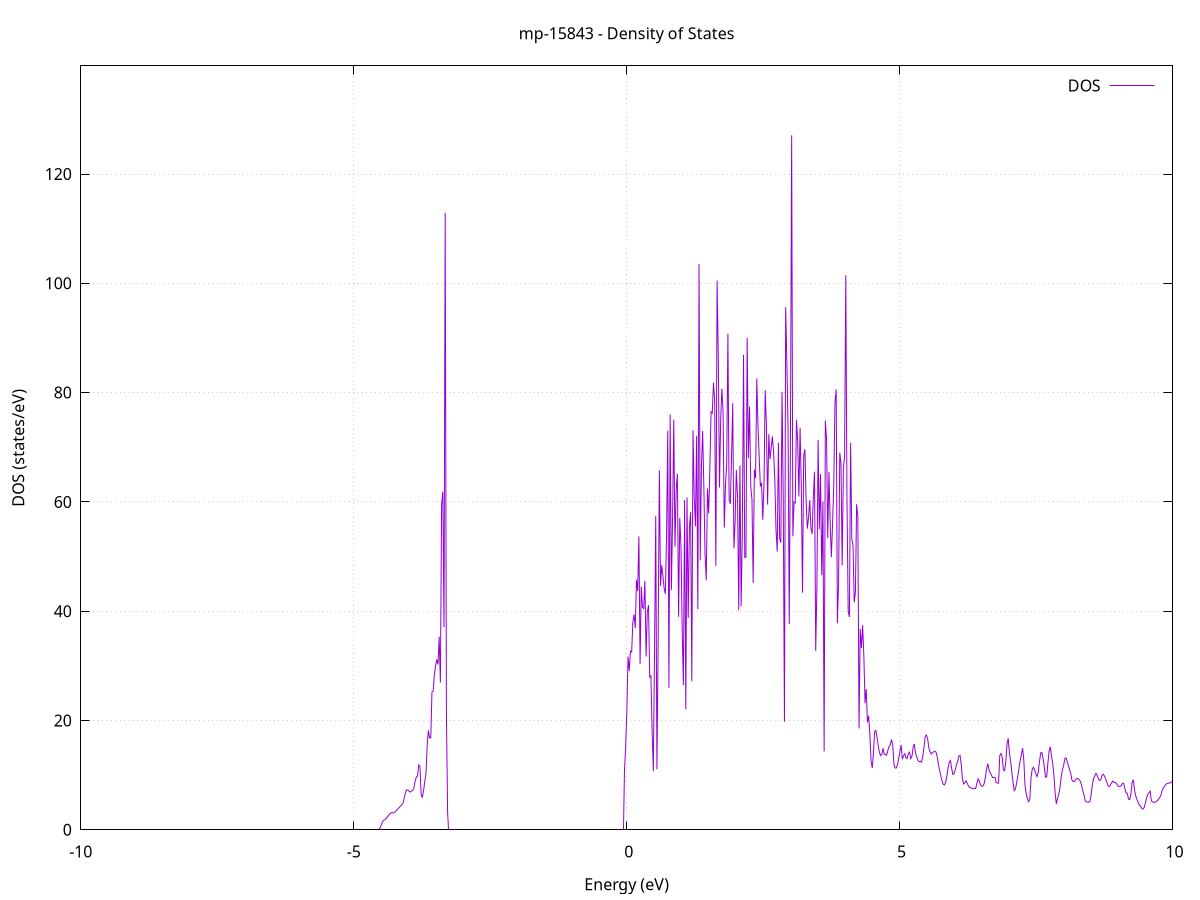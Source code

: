set title 'mp-15843 - Density of States'
set xlabel 'Energy (eV)'
set ylabel 'DOS (states/eV)'
set grid
set xrange [-10:10]
set yrange [0:139.790]
set xzeroaxis lt -1
set terminal png size 800,600
set output 'mp-15843_dos_gnuplot.png'
plot '-' using 1:2 with lines title 'DOS'
-20.161300 0.000000
-20.139200 0.000000
-20.117200 0.000000
-20.095100 0.000000
-20.073100 0.000000
-20.051100 0.000000
-20.029000 0.000000
-20.007000 0.000000
-19.985000 0.000000
-19.962900 0.000000
-19.940900 0.000000
-19.918800 0.000000
-19.896800 0.000000
-19.874800 0.000000
-19.852700 0.000000
-19.830700 0.000000
-19.808600 0.000000
-19.786600 0.000000
-19.764600 0.000000
-19.742500 0.000000
-19.720500 0.000000
-19.698500 0.000000
-19.676400 0.000000
-19.654400 0.000000
-19.632300 0.000000
-19.610300 0.000000
-19.588300 0.000000
-19.566200 0.000000
-19.544200 0.000000
-19.522100 0.000000
-19.500100 0.000000
-19.478100 0.000000
-19.456000 0.000000
-19.434000 0.000000
-19.412000 0.000000
-19.389900 0.000000
-19.367900 0.000000
-19.345800 0.000000
-19.323800 0.000000
-19.301800 0.000000
-19.279700 0.000000
-19.257700 0.000000
-19.235600 0.000000
-19.213600 0.000000
-19.191600 0.000000
-19.169500 0.000000
-19.147500 0.000000
-19.125500 0.000000
-19.103400 0.000000
-19.081400 0.000000
-19.059300 0.000000
-19.037300 0.000000
-19.015300 0.000000
-18.993200 0.000000
-18.971200 0.000000
-18.949100 0.000000
-18.927100 0.000000
-18.905100 0.000000
-18.883000 0.000000
-18.861000 0.000000
-18.839000 0.000000
-18.816900 0.000000
-18.794900 0.000000
-18.772800 0.000000
-18.750800 0.000000
-18.728800 0.000000
-18.706700 0.000000
-18.684700 0.000000
-18.662600 0.000000
-18.640600 0.000000
-18.618600 0.000000
-18.596500 0.000000
-18.574500 0.000000
-18.552500 0.000000
-18.530400 0.000000
-18.508400 0.000000
-18.486300 0.000000
-18.464300 0.000000
-18.442300 0.000000
-18.420200 0.000000
-18.398200 0.000000
-18.376200 0.000000
-18.354100 0.000000
-18.332100 0.000000
-18.310000 0.000000
-18.288000 0.000000
-18.266000 0.000000
-18.243900 0.000000
-18.221900 0.000000
-18.199800 0.000000
-18.177800 0.000000
-18.155800 23137.356800
-18.133700 0.000000
-18.111700 0.000000
-18.089700 0.000000
-18.067600 0.000000
-18.045600 0.000000
-18.023500 0.000000
-18.001500 0.000000
-17.979500 0.000000
-17.957400 0.000000
-17.935400 0.000000
-17.913300 0.000000
-17.891300 0.000000
-17.869300 0.000000
-17.847200 0.000000
-17.825200 0.000000
-17.803200 0.000000
-17.781100 0.000000
-17.759100 0.000000
-17.737000 0.000000
-17.715000 0.000000
-17.693000 0.000000
-17.670900 0.000000
-17.648900 0.000000
-17.626800 0.000000
-17.604800 0.000000
-17.582800 0.000000
-17.560700 0.000000
-17.538700 0.000000
-17.516700 0.000000
-17.494600 0.000000
-17.472600 0.000000
-17.450500 0.000000
-17.428500 0.000000
-17.406500 0.000000
-17.384400 0.000000
-17.362400 0.000000
-17.340300 0.000000
-17.318300 0.000000
-17.296300 0.000000
-17.274200 0.000000
-17.252200 0.000000
-17.230200 0.000000
-17.208100 0.000000
-17.186100 0.000000
-17.164000 0.000000
-17.142000 0.000000
-17.120000 0.000000
-17.097900 0.000000
-17.075900 0.000000
-17.053800 0.000000
-17.031800 0.000000
-17.009800 0.000000
-16.987700 0.000000
-16.965700 0.000000
-16.943700 0.000000
-16.921600 0.000000
-16.899600 0.000000
-16.877500 0.000000
-16.855500 0.000000
-16.833500 0.000000
-16.811400 0.000000
-16.789400 0.000000
-16.767400 0.000000
-16.745300 0.000000
-16.723300 0.000000
-16.701200 0.000000
-16.679200 0.000000
-16.657200 0.000000
-16.635100 0.000000
-16.613100 0.000000
-16.591000 0.000000
-16.569000 0.000000
-16.547000 0.000000
-16.524900 0.000000
-16.502900 0.000000
-16.480900 0.000000
-16.458800 0.000000
-16.436800 0.000000
-16.414700 0.000000
-16.392700 0.000000
-16.370700 0.000000
-16.348600 0.000000
-16.326600 0.000000
-16.304500 0.000000
-16.282500 0.000000
-16.260500 0.000000
-16.238400 0.000000
-16.216400 0.000000
-16.194400 0.000000
-16.172300 0.000000
-16.150300 0.000000
-16.128200 0.000000
-16.106200 0.000000
-16.084200 0.000000
-16.062100 0.000000
-16.040100 0.000000
-16.018000 0.000000
-15.996000 0.000000
-15.974000 0.000000
-15.951900 0.000000
-15.929900 0.000000
-15.907900 0.000000
-15.885800 0.000000
-15.863800 0.000000
-15.841700 0.000000
-15.819700 0.000000
-15.797700 0.000000
-15.775600 0.000000
-15.753600 0.000000
-15.731500 0.000000
-15.709500 0.000000
-15.687500 0.000000
-15.665400 0.000000
-15.643400 0.000000
-15.621400 0.000000
-15.599300 0.000000
-15.577300 0.000000
-15.555200 0.000000
-15.533200 0.000000
-15.511200 0.000000
-15.489100 0.000000
-15.467100 0.000000
-15.445100 0.000000
-15.423000 0.000000
-15.401000 0.000000
-15.378900 0.000000
-15.356900 0.000000
-15.334900 0.000000
-15.312800 0.000000
-15.290800 0.000000
-15.268700 0.000000
-15.246700 0.000000
-15.224700 0.000000
-15.202600 0.000000
-15.180600 0.000000
-15.158600 0.000000
-15.136500 0.000000
-15.114500 0.000000
-15.092400 0.000000
-15.070400 0.000000
-15.048400 0.000000
-15.026300 0.000000
-15.004300 0.000000
-14.982200 0.000000
-14.960200 0.000000
-14.938200 0.000000
-14.916100 0.000000
-14.894100 0.000000
-14.872100 0.000000
-14.850000 0.000000
-14.828000 0.000000
-14.805900 0.000000
-14.783900 0.000000
-14.761900 0.000000
-14.739800 0.000000
-14.717800 0.000000
-14.695700 0.000000
-14.673700 0.000000
-14.651700 0.000000
-14.629600 0.000000
-14.607600 0.000000
-14.585600 0.000000
-14.563500 0.000000
-14.541500 0.000000
-14.519400 0.000000
-14.497400 0.000000
-14.475400 0.000000
-14.453300 0.000000
-14.431300 0.000000
-14.409200 0.000000
-14.387200 0.000000
-14.365200 0.000000
-14.343100 0.000000
-14.321100 0.000000
-14.299100 0.000000
-14.277000 0.000000
-14.255000 0.000000
-14.232900 0.000000
-14.210900 0.000000
-14.188900 0.000000
-14.166800 0.000000
-14.144800 0.000000
-14.122700 0.000000
-14.100700 0.000000
-14.078700 0.000000
-14.056600 0.000000
-14.034600 0.000000
-14.012600 0.000000
-13.990500 0.000000
-13.968500 0.000000
-13.946400 0.000000
-13.924400 0.000000
-13.902400 0.000000
-13.880300 0.000000
-13.858300 0.000000
-13.836300 0.000000
-13.814200 0.000000
-13.792200 0.000000
-13.770100 0.000000
-13.748100 0.000000
-13.726100 0.000000
-13.704000 0.000000
-13.682000 0.000000
-13.659900 0.000000
-13.637900 0.000000
-13.615900 0.000000
-13.593800 0.000000
-13.571800 0.000000
-13.549800 0.000000
-13.527700 0.000000
-13.505700 0.000000
-13.483600 0.000000
-13.461600 0.000000
-13.439600 0.000000
-13.417500 0.000000
-13.395500 0.000000
-13.373400 0.000000
-13.351400 0.000000
-13.329400 0.000000
-13.307300 0.000000
-13.285300 0.000000
-13.263300 0.000000
-13.241200 0.000000
-13.219200 0.000000
-13.197100 0.000000
-13.175100 0.000000
-13.153100 0.000000
-13.131000 0.000000
-13.109000 0.000000
-13.086900 0.000000
-13.064900 0.000000
-13.042900 0.000000
-13.020800 0.000000
-12.998800 0.000000
-12.976800 0.000000
-12.954700 0.000000
-12.932700 0.000000
-12.910600 0.000000
-12.888600 0.000000
-12.866600 0.000000
-12.844500 0.000000
-12.822500 0.000000
-12.800400 0.000000
-12.778400 0.000000
-12.756400 0.000000
-12.734300 0.000000
-12.712300 0.000000
-12.690300 0.000000
-12.668200 0.000000
-12.646200 0.000000
-12.624100 0.000000
-12.602100 0.000000
-12.580100 0.000000
-12.558000 0.000000
-12.536000 0.000000
-12.514000 0.000000
-12.491900 0.000000
-12.469900 0.000000
-12.447800 0.000000
-12.425800 0.000000
-12.403800 0.000000
-12.381700 0.000000
-12.359700 0.000000
-12.337600 0.000000
-12.315600 0.000000
-12.293600 0.000000
-12.271500 0.000000
-12.249500 0.000000
-12.227500 0.000000
-12.205400 0.000000
-12.183400 0.000000
-12.161300 0.000000
-12.139300 0.000000
-12.117300 0.000000
-12.095200 0.000000
-12.073200 0.000000
-12.051100 0.000000
-12.029100 0.000000
-12.007100 0.000000
-11.985000 0.000000
-11.963000 0.000000
-11.941000 0.000000
-11.918900 0.000000
-11.896900 0.000000
-11.874800 0.000000
-11.852800 0.000000
-11.830800 0.000000
-11.808700 0.000000
-11.786700 0.000000
-11.764600 0.000000
-11.742600 0.000000
-11.720600 0.000000
-11.698500 0.000000
-11.676500 0.000000
-11.654500 0.000000
-11.632400 0.000000
-11.610400 0.000000
-11.588300 0.000000
-11.566300 0.000000
-11.544300 0.000000
-11.522200 0.000000
-11.500200 0.000000
-11.478100 0.000000
-11.456100 0.000000
-11.434100 0.000000
-11.412000 0.000000
-11.390000 0.000000
-11.368000 0.000000
-11.345900 0.000000
-11.323900 0.000000
-11.301800 0.000000
-11.279800 0.000000
-11.257800 0.000000
-11.235700 0.000000
-11.213700 0.000000
-11.191600 0.000000
-11.169600 0.000000
-11.147600 0.000000
-11.125500 0.000000
-11.103500 0.000000
-11.081500 0.000000
-11.059400 0.000000
-11.037400 0.000000
-11.015300 0.000000
-10.993300 0.000000
-10.971300 0.000000
-10.949200 0.000000
-10.927200 0.000000
-10.905200 0.000000
-10.883100 0.000000
-10.861100 0.000000
-10.839000 0.000000
-10.817000 0.000000
-10.795000 0.000000
-10.772900 0.000000
-10.750900 0.000000
-10.728800 0.000000
-10.706800 0.000000
-10.684800 0.000000
-10.662700 0.000000
-10.640700 0.000000
-10.618700 0.000000
-10.596600 0.000000
-10.574600 0.000000
-10.552500 0.000000
-10.530500 0.000000
-10.508500 0.000000
-10.486400 0.000000
-10.464400 0.000000
-10.442300 0.000000
-10.420300 0.000000
-10.398300 0.000000
-10.376200 0.000000
-10.354200 0.000000
-10.332200 0.000000
-10.310100 0.000000
-10.288100 0.000000
-10.266000 0.000000
-10.244000 0.000000
-10.222000 0.000000
-10.199900 0.000000
-10.177900 0.000000
-10.155800 0.000000
-10.133800 0.000000
-10.111800 0.000000
-10.089700 0.000000
-10.067700 0.000000
-10.045700 0.000000
-10.023600 0.000000
-10.001600 0.000000
-9.979500 0.000000
-9.957500 0.000000
-9.935500 0.000000
-9.913400 0.000000
-9.891400 0.000000
-9.869300 0.000000
-9.847300 0.000000
-9.825300 0.000000
-9.803200 0.000000
-9.781200 0.000000
-9.759200 0.000000
-9.737100 0.000000
-9.715100 0.000000
-9.693000 0.000000
-9.671000 0.000000
-9.649000 0.000000
-9.626900 0.000000
-9.604900 0.000000
-9.582800 0.000000
-9.560800 0.000000
-9.538800 0.000000
-9.516700 0.000000
-9.494700 0.000000
-9.472700 0.000000
-9.450600 0.000000
-9.428600 0.000000
-9.406500 0.000000
-9.384500 0.000000
-9.362500 0.000000
-9.340400 0.000000
-9.318400 0.000000
-9.296400 0.000000
-9.274300 0.000000
-9.252300 0.000000
-9.230200 0.000000
-9.208200 0.000000
-9.186200 0.000000
-9.164100 0.000000
-9.142100 0.000000
-9.120000 0.000000
-9.098000 0.000000
-9.076000 0.000000
-9.053900 0.000000
-9.031900 0.000000
-9.009900 0.000000
-8.987800 0.000000
-8.965800 0.000000
-8.943700 0.000000
-8.921700 0.000000
-8.899700 0.000000
-8.877600 0.000000
-8.855600 0.000000
-8.833500 0.000000
-8.811500 0.000000
-8.789500 0.000000
-8.767400 0.000000
-8.745400 0.000000
-8.723400 0.000000
-8.701300 0.000000
-8.679300 0.000000
-8.657200 0.000000
-8.635200 0.000000
-8.613200 0.000000
-8.591100 0.000000
-8.569100 0.000000
-8.547000 0.000000
-8.525000 0.000000
-8.503000 0.000000
-8.480900 0.000000
-8.458900 0.000000
-8.436900 0.000000
-8.414800 0.000000
-8.392800 0.000000
-8.370700 0.000000
-8.348700 0.000000
-8.326700 0.000000
-8.304600 0.000000
-8.282600 0.000000
-8.260500 0.000000
-8.238500 0.000000
-8.216500 0.000000
-8.194400 0.000000
-8.172400 0.000000
-8.150400 0.000000
-8.128300 0.000000
-8.106300 0.000000
-8.084200 0.000000
-8.062200 0.000000
-8.040200 0.000000
-8.018100 0.000000
-7.996100 0.000000
-7.974100 0.000000
-7.952000 0.000000
-7.930000 0.000000
-7.907900 0.000000
-7.885900 0.000000
-7.863900 0.000000
-7.841800 0.000000
-7.819800 0.000000
-7.797700 0.000000
-7.775700 0.000000
-7.753700 0.000000
-7.731600 0.000000
-7.709600 0.000000
-7.687600 0.000000
-7.665500 0.000000
-7.643500 0.000000
-7.621400 0.000000
-7.599400 0.000000
-7.577400 0.000000
-7.555300 0.000000
-7.533300 0.000000
-7.511200 0.000000
-7.489200 0.000000
-7.467200 0.000000
-7.445100 0.000000
-7.423100 0.000000
-7.401100 0.000000
-7.379000 0.000000
-7.357000 0.000000
-7.334900 0.000000
-7.312900 0.000000
-7.290900 0.000000
-7.268800 0.000000
-7.246800 0.000000
-7.224700 0.000000
-7.202700 0.000000
-7.180700 0.000000
-7.158600 0.000000
-7.136600 0.000000
-7.114600 0.000000
-7.092500 0.000000
-7.070500 0.000000
-7.048400 0.000000
-7.026400 0.000000
-7.004400 0.000000
-6.982300 0.000000
-6.960300 0.000000
-6.938200 0.000000
-6.916200 0.000000
-6.894200 0.000000
-6.872100 0.000000
-6.850100 0.000000
-6.828100 0.000000
-6.806000 0.000000
-6.784000 0.000000
-6.761900 0.000000
-6.739900 0.000000
-6.717900 0.000000
-6.695800 0.000000
-6.673800 0.000000
-6.651700 0.000000
-6.629700 0.000000
-6.607700 0.000000
-6.585600 0.000000
-6.563600 0.000000
-6.541600 0.000000
-6.519500 0.000000
-6.497500 0.000000
-6.475400 0.000000
-6.453400 0.000000
-6.431400 0.000000
-6.409300 0.000000
-6.387300 0.000000
-6.365300 0.000000
-6.343200 0.000000
-6.321200 0.000000
-6.299100 0.000000
-6.277100 0.000000
-6.255100 0.000000
-6.233000 0.000000
-6.211000 0.000000
-6.188900 0.000000
-6.166900 0.000000
-6.144900 0.000000
-6.122800 0.000000
-6.100800 0.000000
-6.078800 0.000000
-6.056700 0.000000
-6.034700 0.000000
-6.012600 0.000000
-5.990600 0.000000
-5.968600 0.000000
-5.946500 0.000000
-5.924500 0.000000
-5.902400 0.000000
-5.880400 0.000000
-5.858400 0.000000
-5.836300 0.000000
-5.814300 0.000000
-5.792300 0.000000
-5.770200 0.000000
-5.748200 0.000000
-5.726100 0.000000
-5.704100 0.000000
-5.682100 0.000000
-5.660000 0.000000
-5.638000 0.000000
-5.615900 0.000000
-5.593900 0.000000
-5.571900 0.000000
-5.549800 0.000000
-5.527800 0.000000
-5.505800 0.000000
-5.483700 0.000000
-5.461700 0.000000
-5.439600 0.000000
-5.417600 0.000000
-5.395600 0.000000
-5.373500 0.000000
-5.351500 0.000000
-5.329400 0.000000
-5.307400 0.000000
-5.285400 0.000000
-5.263300 0.000000
-5.241300 0.000000
-5.219300 0.000000
-5.197200 0.000000
-5.175200 0.000000
-5.153100 0.000000
-5.131100 0.000000
-5.109100 0.000000
-5.087000 0.000000
-5.065000 0.000000
-5.043000 0.000000
-5.020900 0.000000
-4.998900 0.000000
-4.976800 0.000000
-4.954800 0.000000
-4.932800 0.000000
-4.910700 0.000000
-4.888700 0.000000
-4.866600 0.000000
-4.844600 0.000000
-4.822600 0.000000
-4.800500 0.000000
-4.778500 0.000000
-4.756500 0.000000
-4.734400 0.000000
-4.712400 0.000000
-4.690300 0.000000
-4.668300 0.000000
-4.646300 0.000000
-4.624200 0.000000
-4.602200 0.000000
-4.580100 0.000000
-4.558100 0.000000
-4.536100 0.099000
-4.514000 0.432600
-4.492000 1.001300
-4.470000 1.523000
-4.447900 1.750500
-4.425900 1.857100
-4.403800 2.081500
-4.381800 2.362100
-4.359800 2.654300
-4.337700 2.936500
-4.315700 3.094500
-4.293600 3.099400
-4.271600 3.093000
-4.249600 3.211600
-4.227500 3.428600
-4.205500 3.690500
-4.183500 3.903400
-4.161400 4.121600
-4.139400 4.352200
-4.117300 4.613000
-4.095300 4.905100
-4.073300 5.820600
-4.051200 6.884600
-4.029200 7.315200
-4.007100 7.270200
-3.985100 7.073300
-3.963100 6.893700
-3.941000 7.103500
-3.919000 7.193800
-3.897000 7.629200
-3.874900 8.895400
-3.852900 9.670100
-3.830800 9.806600
-3.808800 11.885000
-3.786800 11.573500
-3.764700 6.502600
-3.742700 5.871100
-3.720600 7.152000
-3.698600 8.832100
-3.676600 10.200200
-3.654500 15.380600
-3.632500 18.183900
-3.610500 16.797300
-3.588400 16.816200
-3.566400 25.236100
-3.544300 25.383300
-3.522300 28.433700
-3.500300 29.956400
-3.478200 31.162200
-3.456200 30.263000
-3.434200 35.334500
-3.412100 26.946700
-3.390100 59.429200
-3.368000 61.868400
-3.346000 37.098900
-3.324000 112.918400
-3.301900 21.293400
-3.279900 3.202700
-3.257800 0.000000
-3.235800 0.000000
-3.213800 0.000000
-3.191700 0.000000
-3.169700 0.000000
-3.147700 0.000000
-3.125600 0.000000
-3.103600 0.000000
-3.081500 0.000000
-3.059500 0.000000
-3.037500 0.000000
-3.015400 0.000000
-2.993400 0.000000
-2.971300 0.000000
-2.949300 0.000000
-2.927300 0.000000
-2.905200 0.000000
-2.883200 0.000000
-2.861200 0.000000
-2.839100 0.000000
-2.817100 0.000000
-2.795000 0.000000
-2.773000 0.000000
-2.751000 0.000000
-2.728900 0.000000
-2.706900 0.000000
-2.684800 0.000000
-2.662800 0.000000
-2.640800 0.000000
-2.618700 0.000000
-2.596700 0.000000
-2.574700 0.000000
-2.552600 0.000000
-2.530600 0.000000
-2.508500 0.000000
-2.486500 0.000000
-2.464500 0.000000
-2.442400 0.000000
-2.420400 0.000000
-2.398300 0.000000
-2.376300 0.000000
-2.354300 0.000000
-2.332200 0.000000
-2.310200 0.000000
-2.288200 0.000000
-2.266100 0.000000
-2.244100 0.000000
-2.222000 0.000000
-2.200000 0.000000
-2.178000 0.000000
-2.155900 0.000000
-2.133900 0.000000
-2.111800 0.000000
-2.089800 0.000000
-2.067800 0.000000
-2.045700 0.000000
-2.023700 0.000000
-2.001700 0.000000
-1.979600 0.000000
-1.957600 0.000000
-1.935500 0.000000
-1.913500 0.000000
-1.891500 0.000000
-1.869400 0.000000
-1.847400 0.000000
-1.825400 0.000000
-1.803300 0.000000
-1.781300 0.000000
-1.759200 0.000000
-1.737200 0.000000
-1.715200 0.000000
-1.693100 0.000000
-1.671100 0.000000
-1.649000 0.000000
-1.627000 0.000000
-1.605000 0.000000
-1.582900 0.000000
-1.560900 0.000000
-1.538900 0.000000
-1.516800 0.000000
-1.494800 0.000000
-1.472700 0.000000
-1.450700 0.000000
-1.428700 0.000000
-1.406600 0.000000
-1.384600 0.000000
-1.362500 0.000000
-1.340500 0.000000
-1.318500 0.000000
-1.296400 0.000000
-1.274400 0.000000
-1.252400 0.000000
-1.230300 0.000000
-1.208300 0.000000
-1.186200 0.000000
-1.164200 0.000000
-1.142200 0.000000
-1.120100 0.000000
-1.098100 0.000000
-1.076000 0.000000
-1.054000 0.000000
-1.032000 0.000000
-1.009900 0.000000
-0.987900 0.000000
-0.965900 0.000000
-0.943800 0.000000
-0.921800 0.000000
-0.899700 0.000000
-0.877700 0.000000
-0.855700 0.000000
-0.833600 0.000000
-0.811600 0.000000
-0.789500 0.000000
-0.767500 0.000000
-0.745500 0.000000
-0.723400 0.000000
-0.701400 0.000000
-0.679400 0.000000
-0.657300 0.000000
-0.635300 0.000000
-0.613200 0.000000
-0.591200 0.000000
-0.569200 0.000000
-0.547100 0.000000
-0.525100 0.000000
-0.503100 0.000000
-0.481000 0.000000
-0.459000 0.000000
-0.436900 0.000000
-0.414900 0.000000
-0.392900 0.000000
-0.370800 0.000000
-0.348800 0.000000
-0.326700 0.000000
-0.304700 0.000000
-0.282700 0.000000
-0.260600 0.000000
-0.238600 0.000000
-0.216600 0.000000
-0.194500 0.000000
-0.172500 0.000000
-0.150400 0.000000
-0.128400 0.000000
-0.106400 0.000000
-0.084300 0.000000
-0.062300 0.000000
-0.040200 10.762700
-0.018200 15.369600
0.003800 21.803400
0.025900 31.714100
0.047900 29.086600
0.069900 32.655000
0.092000 32.539200
0.114000 38.033500
0.136100 39.396900
0.158100 36.919900
0.180100 45.732400
0.202200 43.697100
0.224200 53.681000
0.246300 30.337600
0.268300 44.509700
0.290300 40.735700
0.312400 40.463300
0.334400 45.563100
0.356400 31.675900
0.378500 39.794300
0.400500 41.090700
0.422600 27.945100
0.444600 28.188800
0.466600 18.219400
0.488700 10.744000
0.510700 32.449800
0.532800 57.410400
0.554800 11.087600
0.576800 33.924500
0.598900 65.772000
0.620900 44.619300
0.642900 48.416900
0.665000 46.487000
0.687000 44.142100
0.709100 43.181500
0.731100 53.869400
0.753100 73.018500
0.775200 25.973300
0.797200 76.015500
0.819300 43.861300
0.841300 56.837400
0.863300 75.053800
0.885400 51.848600
0.907400 62.178000
0.929400 65.137500
0.951500 38.965700
0.973500 57.052300
0.995600 51.802700
1.017600 36.498900
1.039600 26.482200
1.061700 60.340100
1.083700 22.077200
1.105700 60.793900
1.127800 38.741800
1.149800 55.323400
1.171900 58.110700
1.193900 27.170100
1.215900 73.090900
1.238000 60.998500
1.260000 55.561800
1.282100 72.096000
1.304100 40.313000
1.326100 103.504700
1.348200 49.292200
1.370200 66.410500
1.392200 72.966700
1.414300 62.831200
1.436300 50.367400
1.458400 45.673000
1.480400 62.453900
1.502400 57.900300
1.524500 66.032000
1.546500 76.485500
1.568600 76.250100
1.590600 81.802500
1.612600 78.641600
1.634700 48.292400
1.656700 100.494100
1.678700 86.872800
1.700800 62.635200
1.722800 75.064900
1.744900 80.697900
1.766900 76.555400
1.788900 55.287300
1.811000 63.161700
1.833000 66.973600
1.855100 90.774800
1.877100 60.436300
1.899100 59.634300
1.921200 67.925900
1.943200 78.043200
1.965200 51.482600
1.987300 56.332300
2.009300 65.855400
2.031400 61.050400
2.053400 40.178300
2.075400 66.693200
2.097500 40.931300
2.119500 54.632900
2.141600 86.904000
2.163600 49.847600
2.185600 49.913600
2.207700 90.008100
2.229700 67.998000
2.251700 77.449000
2.273800 62.767500
2.295800 60.411400
2.317900 45.182000
2.339900 65.894900
2.361900 64.357400
2.384000 82.585700
2.406000 73.937800
2.428000 68.226700
2.450100 62.801800
2.472100 63.508500
2.494200 56.722700
2.516200 63.197800
2.538200 80.451800
2.560300 74.120300
2.582300 59.507700
2.604400 72.396800
2.626400 67.801100
2.648400 69.945800
2.670500 71.984700
2.692500 69.133800
2.714500 64.034700
2.736600 54.771200
2.758600 50.905300
2.780700 70.814900
2.802700 53.227500
2.824700 52.539800
2.846800 80.128700
2.868800 60.823400
2.890900 19.770800
2.912900 95.636500
2.934900 85.828500
2.957000 73.245500
2.979000 37.629300
3.001000 72.205000
3.023100 127.081400
3.045100 53.713400
3.067200 59.961300
3.089200 59.820700
3.111200 75.011900
3.133300 71.128900
3.155300 60.996800
3.177400 73.562400
3.199400 62.870500
3.221400 43.395000
3.243500 68.497900
3.265500 69.629700
3.287500 60.499100
3.309600 55.102100
3.331600 57.071100
3.353700 60.314000
3.375700 55.256500
3.397700 54.136000
3.419800 60.780200
3.441800 65.518100
3.463900 32.755400
3.485900 44.697800
3.507900 71.348200
3.530000 54.971200
3.552000 65.061400
3.574000 46.602800
3.596100 60.106400
3.618100 14.360400
3.640200 74.899900
3.662200 71.397800
3.684200 53.330200
3.706300 65.456900
3.728300 56.285700
3.750400 49.898400
3.772400 55.982100
3.794400 63.088300
3.816500 78.172800
3.838500 80.581600
3.860500 37.820000
3.882600 45.282400
3.904600 68.995600
3.926700 67.148500
3.948700 48.409900
3.970700 66.056200
3.992800 68.484000
4.014800 101.485500
4.036800 60.048200
4.058900 39.923200
4.080900 38.940300
4.103000 70.803400
4.125000 53.246500
4.147000 52.082700
4.169100 41.619600
4.191100 43.502100
4.213200 59.561300
4.235200 57.468300
4.257200 18.552800
4.279300 36.767500
4.301300 33.265900
4.323300 37.427900
4.345400 31.916500
4.367400 23.146900
4.389500 25.727200
4.411500 19.678200
4.433500 20.833400
4.455600 17.431400
4.477600 12.587000
4.499700 11.280600
4.521700 14.115600
4.543700 18.013000
4.565800 18.161500
4.587800 16.855400
4.609800 15.380200
4.631900 14.088500
4.653900 13.577600
4.676000 13.855700
4.698000 14.919900
4.720000 13.789000
4.742100 13.760100
4.764100 13.668100
4.786200 14.552100
4.808200 15.241700
4.830200 15.536600
4.852300 16.511000
4.874300 15.589100
4.896300 11.994700
4.918400 11.298400
4.940400 11.318700
4.962500 11.911400
4.984500 13.103600
5.006500 14.278200
5.028600 15.506400
5.050600 12.948200
5.072700 13.550000
5.094700 13.907000
5.116700 13.169300
5.138800 13.035600
5.160800 13.986400
5.182800 14.205800
5.204900 13.015200
5.226900 13.473800
5.249000 15.115300
5.271000 15.690800
5.293000 13.993400
5.315100 13.268500
5.337100 12.721400
5.359100 12.450000
5.381200 12.550400
5.403200 12.392600
5.425300 13.455400
5.447300 15.033000
5.469300 17.102000
5.491400 17.335100
5.513400 16.690200
5.535500 15.017500
5.557500 14.299800
5.579500 13.875300
5.601600 14.116700
5.623600 14.260300
5.645600 14.395800
5.667700 14.209100
5.689700 13.383600
5.711800 11.969000
5.733800 10.871300
5.755800 9.849600
5.777900 8.943300
5.799900 8.324000
5.822000 8.189900
5.844000 8.677000
5.866000 9.798700
5.888100 11.312800
5.910100 12.379000
5.932100 12.663700
5.954200 11.235000
5.976200 10.136500
5.998300 10.254800
6.020300 10.997500
6.042300 11.866000
6.064400 12.528400
6.086400 13.510000
6.108500 13.610500
6.130500 11.931800
6.152500 9.238800
6.174600 8.390400
6.196600 8.607100
6.218600 8.942600
6.240700 8.466400
6.262700 8.017700
6.284800 7.723200
6.306800 7.681900
6.328800 7.577500
6.350900 7.489900
6.372900 7.636400
6.395000 7.559700
6.417000 8.548400
6.439000 9.339500
6.461100 8.919100
6.483100 8.235700
6.505100 7.944400
6.527200 7.992800
6.549200 8.414400
6.571300 9.576200
6.593300 11.059300
6.615300 12.106600
6.637400 11.021300
6.659400 10.430400
6.681500 10.057300
6.703500 9.564900
6.725500 9.575100
6.747600 9.602500
6.769600 8.649400
6.791600 8.544600
6.813700 8.527100
6.835700 13.583000
6.857800 13.953600
6.879800 13.315900
6.901800 10.983400
6.923900 10.809100
6.945900 12.352300
6.967900 15.671500
6.990000 16.730300
7.012000 14.148100
7.034100 12.617400
7.056100 10.637500
7.078100 8.660100
7.100200 7.164400
7.122200 7.483500
7.144300 8.499800
7.166300 9.803200
7.188300 11.298300
7.210400 12.711900
7.232400 13.800100
7.254400 14.946900
7.276500 12.673800
7.298500 8.057000
7.320600 6.563500
7.342600 5.701500
7.364600 5.137200
7.386700 5.616700
7.408700 9.591600
7.430800 11.110000
7.452800 11.429700
7.474800 10.948800
7.496900 10.217400
7.518900 9.747700
7.540900 10.524400
7.563000 12.436100
7.585000 14.055200
7.607100 14.171800
7.629100 13.032900
7.651100 11.540400
7.673200 9.646500
7.695200 9.666800
7.717300 12.227800
7.739300 14.330700
7.761300 15.208700
7.783400 13.418600
7.805400 12.174300
7.827400 9.943700
7.849500 6.769800
7.871500 4.726400
7.893600 5.700500
7.915600 6.475500
7.937600 7.636700
7.959700 9.559700
7.981700 10.917500
8.003800 11.638800
8.025800 12.976200
8.047800 13.169300
8.069900 12.536800
8.091900 11.787700
8.113900 11.007200
8.136000 10.294600
8.158000 9.067000
8.180100 8.812200
8.202100 8.839100
8.224100 9.176100
8.246200 9.382100
8.268200 9.341700
8.290300 9.193200
8.312300 8.863500
8.334300 8.185600
8.356400 7.167600
8.378400 6.372000
8.400400 5.300500
8.422500 5.152500
8.444500 5.073400
8.466600 5.041200
8.488600 5.238200
8.510600 6.574800
8.532700 8.280800
8.554700 9.372100
8.576700 9.909100
8.598800 10.318700
8.620800 9.890000
8.642900 9.328200
8.664900 9.012600
8.686900 9.163000
8.709000 9.963000
8.731000 10.154400
8.753100 9.852000
8.775100 9.314200
8.797100 8.668400
8.819200 8.069000
8.841200 7.909400
8.863200 8.174700
8.885300 8.623300
8.907300 8.917200
8.929400 8.665000
8.951400 8.649100
8.973400 8.473600
8.995500 8.037800
9.017500 7.916000
9.039600 7.965300
9.061600 8.049400
9.083600 8.523300
9.105700 8.473600
9.127700 7.534700
9.149700 6.719200
9.171800 6.685300
9.193800 5.617100
9.215900 5.514000
9.237900 6.503700
9.259900 8.640000
9.282000 9.173100
9.304000 7.282600
9.326100 6.212000
9.348100 5.553700
9.370100 4.991900
9.392200 4.577600
9.414200 4.298300
9.436200 3.969900
9.458300 3.779800
9.480300 4.063600
9.502400 4.851700
9.524400 5.826300
9.546400 6.479900
9.568500 6.774900
9.590500 7.085100
9.612600 5.260800
9.634600 5.101000
9.656600 5.029300
9.678700 5.033000
9.700700 5.129700
9.722700 5.347800
9.744800 5.601600
9.766800 5.928400
9.788900 6.345700
9.810900 7.221000
9.832900 7.657100
9.855000 7.975900
9.877000 8.250300
9.899000 8.468100
9.921100 8.531400
9.943100 8.547700
9.965200 8.574900
9.987200 8.751300
10.009200 9.212000
10.031300 9.766000
10.053300 10.476500
10.075400 11.312400
10.097400 12.083700
10.119400 12.150300
10.141500 10.868300
10.163500 10.579300
10.185500 10.899000
10.207600 11.652100
10.229600 12.357400
10.251700 12.628200
10.273700 12.440200
10.295700 12.156000
10.317800 12.168800
10.339800 12.112700
10.361900 11.791300
10.383900 11.402900
10.405900 10.872400
10.428000 10.557800
10.450000 11.245900
10.472000 13.140300
10.494100 13.295500
10.516100 12.687000
10.538200 12.212700
10.560200 11.214400
10.582200 10.437400
10.604300 9.966800
10.626300 9.789200
10.648400 9.999000
10.670400 11.514300
10.692400 11.566700
10.714500 11.429100
10.736500 10.918700
10.758500 10.486900
10.780600 10.203800
10.802600 9.920600
10.824700 9.745700
10.846700 10.087400
10.868700 10.690800
10.890800 10.681500
10.912800 9.817400
10.934900 7.968200
10.956900 7.125300
10.978900 6.855000
11.001000 7.080500
11.023000 7.518300
11.045000 7.938600
11.067100 8.338900
11.089100 8.608600
11.111200 8.478500
11.133200 8.092300
11.155200 7.576900
11.177300 7.231300
11.199300 7.009300
11.221400 7.050900
11.243400 7.366300
11.265400 7.789300
11.287500 7.647900
11.309500 7.517200
11.331500 7.283700
11.353600 6.904300
11.375600 6.578100
11.397700 6.528000
11.419700 6.510500
11.441700 6.501900
11.463800 6.605100
11.485800 7.119200
11.507800 7.665200
11.529900 7.278400
11.551900 6.802400
11.574000 6.454500
11.596000 6.405600
11.618000 7.147900
11.640100 8.747900
11.662100 9.473300
11.684200 9.924800
11.706200 10.577100
11.728200 11.155100
11.750300 11.084500
11.772300 10.661200
11.794300 11.366600
11.816400 11.187800
11.838400 10.959800
11.860500 10.863900
11.882500 12.072800
11.904500 11.660600
11.926600 10.156100
11.948600 9.182000
11.970700 9.900600
11.992700 11.805900
12.014700 19.705900
12.036800 18.776000
12.058800 14.967500
12.080800 11.043800
12.102900 9.344300
12.124900 9.676700
12.147000 11.542300
12.169000 13.846800
12.191000 14.332100
12.213100 13.234400
12.235100 14.255500
12.257200 16.038600
12.279200 17.117200
12.301200 16.325700
12.323300 15.374900
12.345300 15.057000
12.367300 15.445400
12.389400 14.868000
12.411400 14.009500
12.433500 13.388600
12.455500 13.254900
12.477500 13.273600
12.499600 13.098200
12.521600 13.890000
12.543700 14.639000
12.565700 14.411100
12.587700 13.591500
12.609800 13.527000
12.631800 12.098500
12.653800 18.012000
12.675900 17.822000
12.697900 15.656000
12.720000 14.761400
12.742000 12.709500
12.764000 11.025500
12.786100 10.624100
12.808100 10.626000
12.830100 12.093200
12.852200 15.377200
12.874200 18.007100
12.896300 16.667800
12.918300 15.973700
12.940300 15.418200
12.962400 14.662900
12.984400 14.654500
13.006500 15.160100
13.028500 14.992400
13.050500 14.261600
13.072600 13.440000
13.094600 12.755200
13.116600 14.411000
13.138700 16.129700
13.160700 16.149600
13.182800 15.897200
13.204800 15.600300
13.226800 14.983900
13.248900 13.845100
13.270900 13.624700
13.293000 14.986600
13.315000 15.659700
13.337000 15.265600
13.359100 14.797700
13.381100 15.348500
13.403100 16.640300
13.425200 14.360700
13.447200 14.761300
13.469300 14.055500
13.491300 13.132800
13.513300 12.487300
13.535400 12.483500
13.557400 13.228800
13.579500 13.797900
13.601500 14.827400
13.623500 15.913900
13.645600 15.260200
13.667600 13.750500
13.689600 13.391900
13.711700 13.713700
13.733700 16.131900
13.755800 15.857800
13.777800 13.660200
13.799800 12.914900
13.821900 12.297700
13.843900 12.949700
13.866000 13.740400
13.888000 15.017900
13.910000 16.317100
13.932100 16.536900
13.954100 16.288800
13.976100 16.213900
13.998200 13.487700
14.020200 12.876700
14.042300 13.499600
14.064300 14.134100
14.086300 15.597800
14.108400 16.926300
14.130400 16.729700
14.152500 15.267300
14.174500 13.732200
14.196500 13.639800
14.218600 13.988600
14.240600 14.784400
14.262600 15.778600
14.284700 14.962500
14.306700 13.916200
14.328800 12.663100
14.350800 11.379100
14.372800 12.671100
14.394900 12.716800
14.416900 12.815400
14.438900 12.558900
14.461000 12.691700
14.483000 12.806400
14.505100 13.025900
14.527100 12.981800
14.549100 10.611000
14.571200 7.442800
14.593200 8.055800
14.615300 12.225600
14.637300 15.539500
14.659300 18.419100
14.681400 15.390800
14.703400 13.059300
14.725400 13.911200
14.747500 18.093200
14.769500 18.397300
14.791600 15.188000
14.813600 13.600400
14.835600 13.251600
14.857700 12.980400
14.879700 14.493000
14.901800 13.738000
14.923800 12.750600
14.945800 12.744000
14.967900 12.663000
14.989900 12.941900
15.011900 13.672300
15.034000 14.086900
15.056000 14.496600
15.078100 14.022100
15.100100 12.763100
15.122100 11.653600
15.144200 11.875100
15.166200 12.209700
15.188300 12.123600
15.210300 12.381200
15.232300 12.408200
15.254400 11.697400
15.276400 11.216700
15.298400 11.246200
15.320500 10.986200
15.342500 10.810200
15.364600 11.038000
15.386600 10.596400
15.408600 10.246400
15.430700 10.564600
15.452700 9.962900
15.474800 9.310800
15.496800 9.187700
15.518800 9.813200
15.540900 11.411800
15.562900 11.829000
15.584900 11.485800
15.607000 10.681900
15.629000 11.337400
15.651100 11.514100
15.673100 11.998700
15.695100 12.512100
15.717200 12.903800
15.739200 13.013400
15.761300 12.563600
15.783300 12.302400
15.805300 12.382600
15.827400 11.408100
15.849400 12.024400
15.871400 12.480500
15.893500 12.883800
15.915500 13.192500
15.937600 13.524000
15.959600 14.123700
15.981600 14.961600
16.003700 15.927100
16.025700 16.475300
16.047700 16.069800
16.069800 14.402900
16.091800 13.672100
16.113900 14.356800
16.135900 15.155900
16.157900 15.863900
16.180000 16.657700
16.202000 16.921800
16.224100 16.686100
16.246100 16.441400
16.268100 16.377200
16.290200 16.237100
16.312200 16.610900
16.334200 16.903800
16.356300 17.944700
16.378300 18.633500
16.400400 17.573100
16.422400 16.266700
16.444400 15.654400
16.466500 15.399900
16.488500 15.458700
16.510600 15.678500
16.532600 15.631800
16.554600 15.194600
16.576700 14.672700
16.598700 14.137900
16.620700 14.418000
16.642800 14.807200
16.664800 14.245400
16.686900 13.742200
16.708900 13.821400
16.730900 13.715000
16.753000 14.033600
16.775000 14.376400
16.797100 14.405000
16.819100 14.268400
16.841100 14.364500
16.863200 14.654500
16.885200 15.278200
16.907200 15.941400
16.929300 15.805400
16.951300 15.684500
16.973400 15.167200
16.995400 14.814500
17.017400 14.565900
17.039500 14.584700
17.061500 14.533600
17.083600 14.514500
17.105600 14.697700
17.127600 15.075600
17.149700 15.444900
17.171700 15.463400
17.193700 15.220400
17.215800 15.096600
17.237800 15.005000
17.259900 14.998800
17.281900 14.778500
17.303900 14.301900
17.326000 13.951000
17.348000 14.367500
17.370000 14.741100
17.392100 15.018700
17.414100 14.643800
17.436200 14.514500
17.458200 13.767500
17.480200 14.328600
17.502300 14.965700
17.524300 15.419900
17.546400 16.031600
17.568400 16.288500
17.590400 16.229200
17.612500 15.305000
17.634500 14.190600
17.656500 12.811500
17.678600 12.674200
17.700600 12.576100
17.722700 12.938600
17.744700 13.635400
17.766700 13.947800
17.788800 13.439300
17.810800 13.307900
17.832900 13.434000
17.854900 13.416300
17.876900 13.788000
17.899000 14.257800
17.921000 14.381000
17.943000 14.400000
17.965100 14.357300
17.987100 13.773100
18.009200 13.517200
18.031200 13.463500
18.053200 13.250800
18.075300 14.626100
18.097300 15.687600
18.119400 15.031400
18.141400 14.499700
18.163400 13.477000
18.185500 13.798500
18.207500 14.668600
18.229500 15.852500
18.251600 15.516400
18.273600 14.572600
18.295700 15.815400
18.317700 15.902300
18.339700 14.931300
18.361800 17.252100
18.383800 18.210900
18.405900 18.492800
18.427900 16.211400
18.449900 14.860300
18.472000 13.725200
18.494000 14.127000
18.516000 14.343900
18.538100 14.592300
18.560100 14.604900
18.582200 14.210200
18.604200 13.337700
18.626200 13.000300
18.648300 13.335100
18.670300 13.649400
18.692400 13.789400
18.714400 12.822100
18.736400 13.209600
18.758500 13.906100
18.780500 13.582800
18.802500 15.174000
18.824600 14.903000
18.846600 15.685500
18.868700 16.183500
18.890700 16.056900
18.912700 14.621800
18.934800 14.900500
18.956800 15.341700
18.978800 15.236400
19.000900 15.236100
19.022900 15.672300
19.045000 16.478800
19.067000 15.688200
19.089000 15.632000
19.111100 16.025000
19.133100 15.733100
19.155200 15.132700
19.177200 15.314700
19.199200 16.034800
19.221300 16.547600
19.243300 17.310300
19.265300 18.608800
19.287400 18.843500
19.309400 18.675800
19.331500 17.939700
19.353500 17.690900
19.375500 17.535900
19.397600 17.362100
19.419600 17.238700
19.441700 16.984100
19.463700 16.503900
19.485700 15.764600
19.507800 15.107400
19.529800 15.077600
19.551800 16.213300
19.573900 15.834000
19.595900 15.347900
19.618000 15.306500
19.640000 15.725600
19.662000 16.176900
19.684100 16.659300
19.706100 17.983800
19.728200 17.908500
19.750200 17.231800
19.772200 16.960700
19.794300 16.780400
19.816300 16.577900
19.838300 16.533500
19.860400 16.835400
19.882400 17.499800
19.904500 17.699300
19.926500 18.101900
19.948500 18.551600
19.970600 18.560000
19.992600 18.528300
20.014700 18.416600
20.036700 18.238200
20.058700 17.900700
20.080800 17.579200
20.102800 17.356800
20.124800 17.325000
20.146900 17.165400
20.168900 16.980700
20.191000 17.055400
20.213000 17.411700
20.235000 17.626400
20.257100 17.421200
20.279100 17.432000
20.301100 17.776600
20.323200 17.872000
20.345200 17.928000
20.367300 18.142200
20.389300 18.367700
20.411300 18.387200
20.433400 18.325800
20.455400 18.241300
20.477500 18.511500
20.499500 18.186500
20.521500 17.775100
20.543600 17.766600
20.565600 17.505100
20.587600 16.503500
20.609700 16.251300
20.631700 16.296600
20.653800 16.255500
20.675800 16.174300
20.697800 15.748800
20.719900 15.783200
20.741900 15.679700
20.764000 15.544100
20.786000 15.413700
20.808000 15.373400
20.830100 15.584400
20.852100 15.858700
20.874100 15.912900
20.896200 15.984500
20.918200 15.966900
20.940300 15.949000
20.962300 16.617100
20.984300 17.283800
21.006400 16.715400
21.028400 14.605100
21.050500 13.509300
21.072500 13.110400
21.094500 13.560000
21.116600 13.286400
21.138600 13.143500
21.160600 12.666700
21.182700 12.351100
21.204700 11.687800
21.226800 11.344200
21.248800 11.181300
21.270800 11.486600
21.292900 12.432300
21.314900 13.469300
21.337000 13.939800
21.359000 12.660100
21.381000 12.808800
21.403100 12.693800
21.425100 11.988200
21.447100 10.925300
21.469200 10.165900
21.491200 10.096900
21.513300 9.299400
21.535300 7.981900
21.557300 6.751500
21.579400 5.804700
21.601400 4.852600
21.623500 3.671000
21.645500 2.544700
21.667500 1.094800
21.689600 0.829500
21.711600 0.664800
21.733600 0.530100
21.755700 0.407000
21.777700 0.290100
21.799800 0.196500
21.821800 0.127200
21.843800 0.072900
21.865900 0.033600
21.887900 0.009200
21.909900 0.000100
21.932000 0.000000
21.954000 0.000000
21.976100 0.000000
21.998100 0.000000
22.020100 0.000000
22.042200 0.000000
22.064200 0.000000
22.086300 0.000000
22.108300 0.000000
22.130300 0.000000
22.152400 0.000000
22.174400 0.000000
22.196400 0.000000
22.218500 0.000000
22.240500 0.000000
22.262600 0.000000
22.284600 0.000000
22.306600 0.000000
22.328700 0.000000
22.350700 0.000000
22.372800 0.000000
22.394800 0.000000
22.416800 0.000000
22.438900 0.000000
22.460900 0.000000
22.482900 0.000000
22.505000 0.000000
22.527000 0.000000
22.549100 0.000000
22.571100 0.000000
22.593100 0.000000
22.615200 0.000000
22.637200 0.000000
22.659300 0.000000
22.681300 0.000000
22.703300 0.000000
22.725400 0.000000
22.747400 0.000000
22.769400 0.000000
22.791500 0.000000
22.813500 0.000000
22.835600 0.000000
22.857600 0.000000
22.879600 0.000000
22.901700 0.000000
22.923700 0.000000
22.945800 0.000000
22.967800 0.000000
22.989800 0.000000
23.011900 0.000000
23.033900 0.000000
23.055900 0.000000
23.078000 0.000000
23.100000 0.000000
23.122100 0.000000
23.144100 0.000000
23.166100 0.000000
23.188200 0.000000
23.210200 0.000000
23.232300 0.000000
23.254300 0.000000
23.276300 0.000000
23.298400 0.000000
23.320400 0.000000
23.342400 0.000000
23.364500 0.000000
23.386500 0.000000
23.408600 0.000000
23.430600 0.000000
23.452600 0.000000
23.474700 0.000000
23.496700 0.000000
23.518700 0.000000
23.540800 0.000000
23.562800 0.000000
23.584900 0.000000
23.606900 0.000000
23.628900 0.000000
23.651000 0.000000
23.673000 0.000000
23.695100 0.000000
23.717100 0.000000
23.739100 0.000000
23.761200 0.000000
23.783200 0.000000
23.805200 0.000000
23.827300 0.000000
23.849300 0.000000
23.871400 0.000000
23.893400 0.000000
23.915400 0.000000
e
